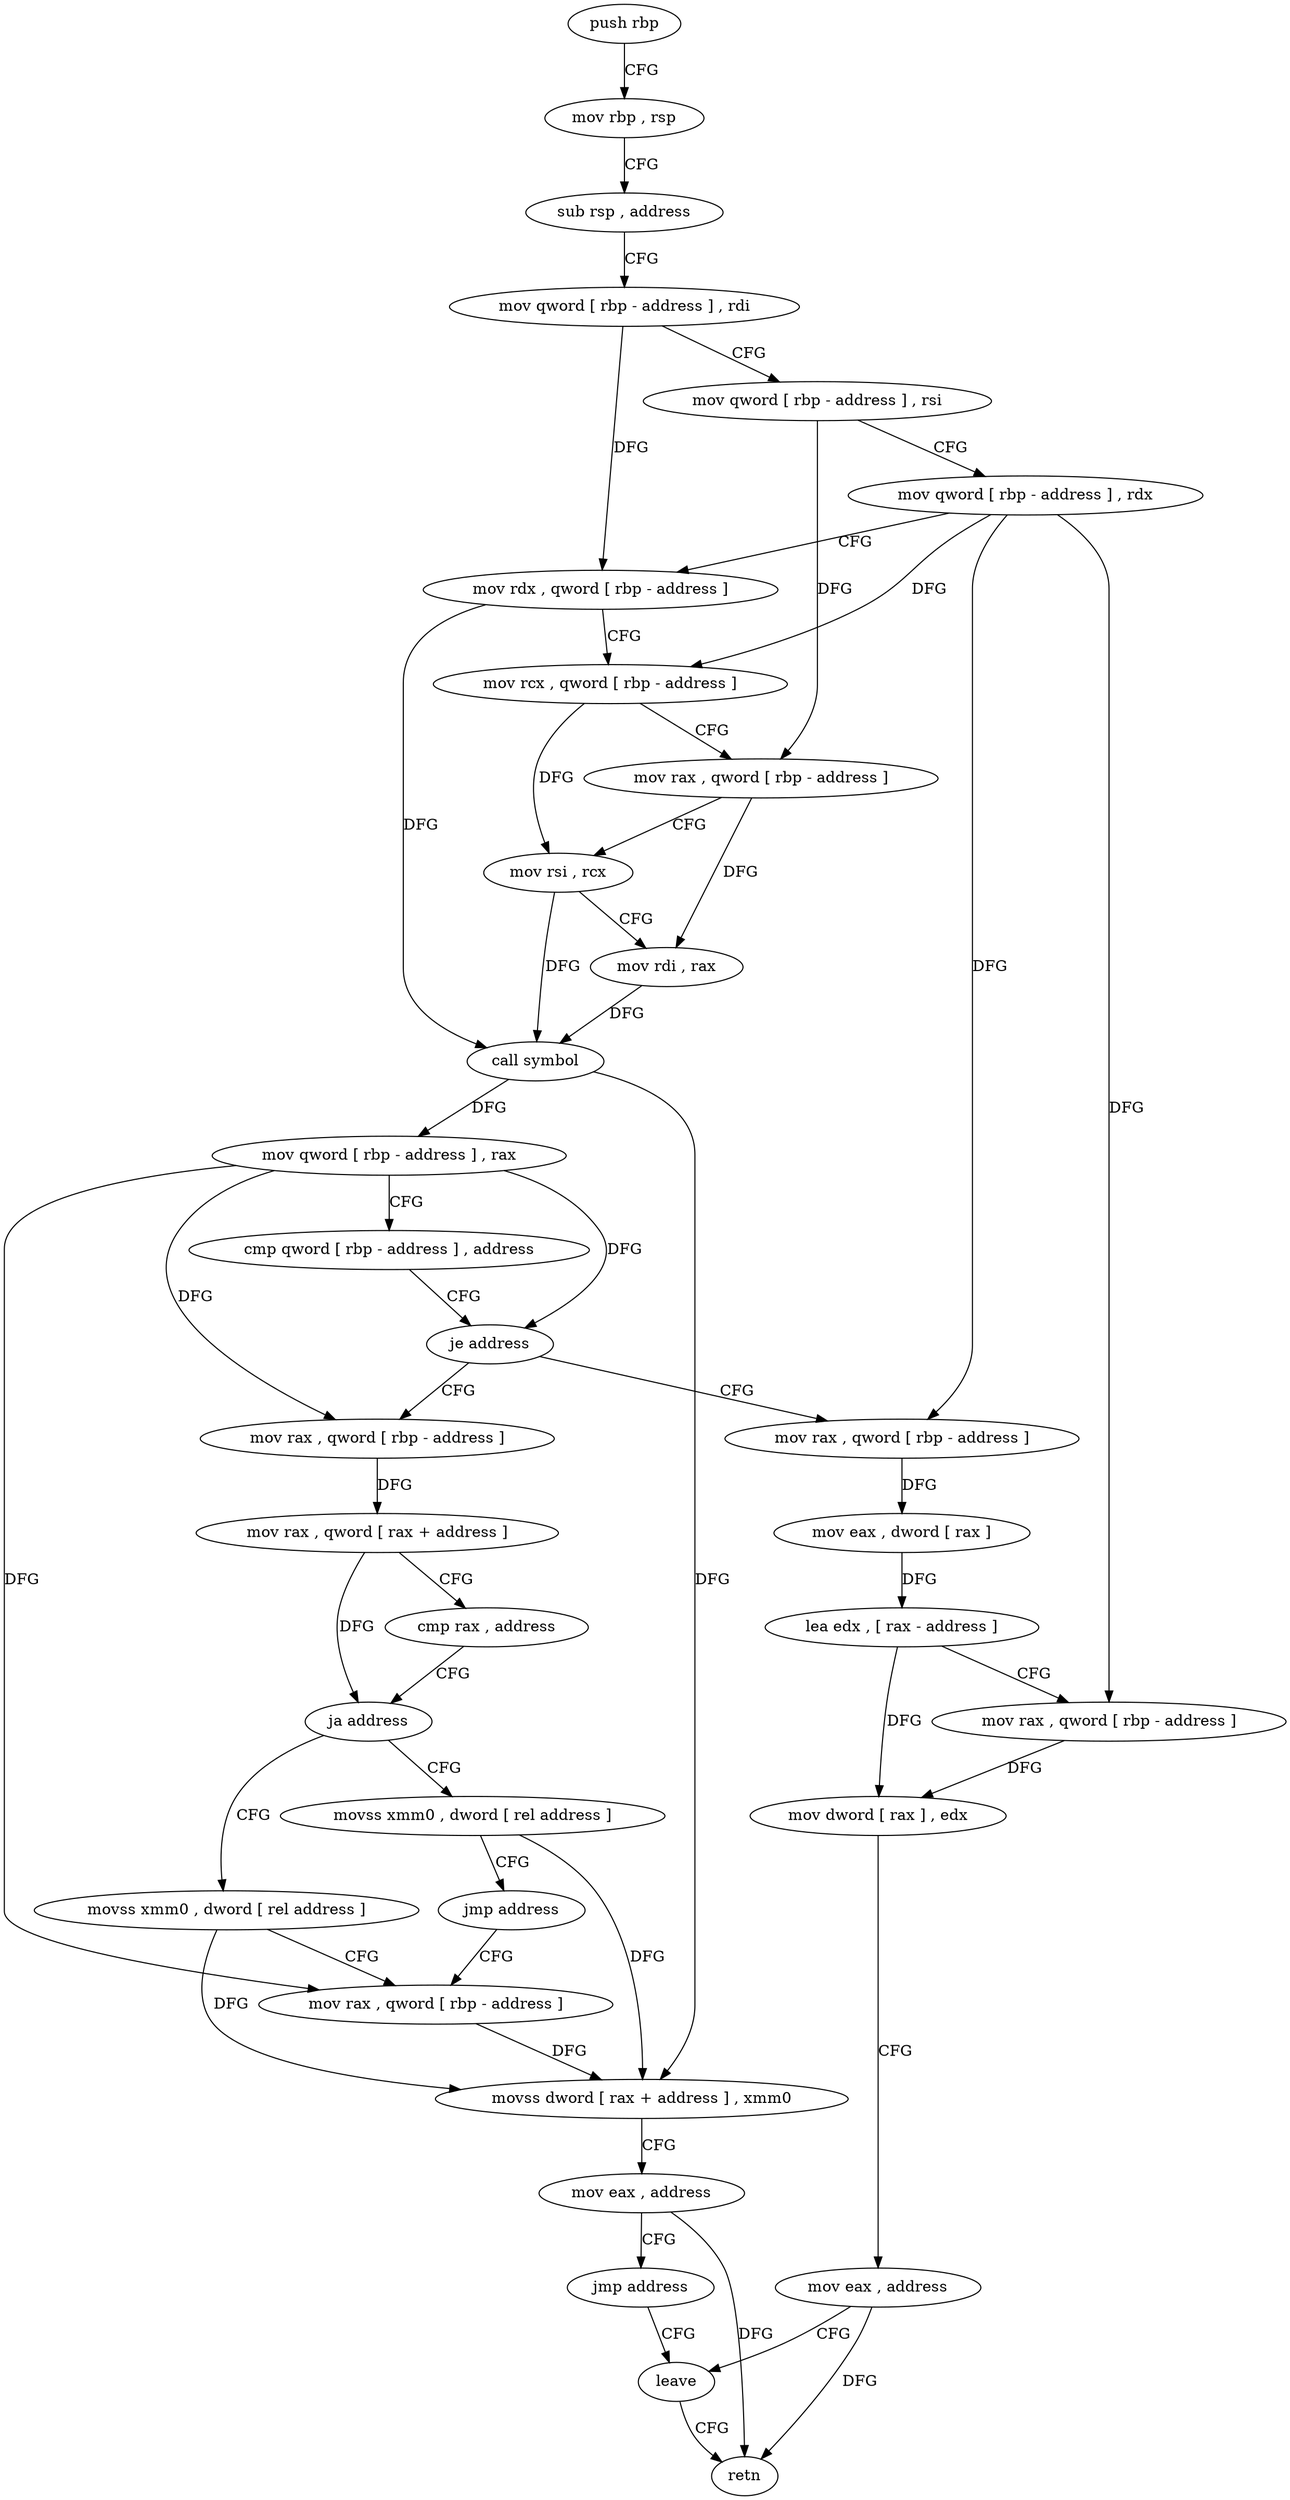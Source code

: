 digraph "func" {
"4259677" [label = "push rbp" ]
"4259678" [label = "mov rbp , rsp" ]
"4259681" [label = "sub rsp , address" ]
"4259685" [label = "mov qword [ rbp - address ] , rdi" ]
"4259689" [label = "mov qword [ rbp - address ] , rsi" ]
"4259693" [label = "mov qword [ rbp - address ] , rdx" ]
"4259697" [label = "mov rdx , qword [ rbp - address ]" ]
"4259701" [label = "mov rcx , qword [ rbp - address ]" ]
"4259705" [label = "mov rax , qword [ rbp - address ]" ]
"4259709" [label = "mov rsi , rcx" ]
"4259712" [label = "mov rdi , rax" ]
"4259715" [label = "call symbol" ]
"4259720" [label = "mov qword [ rbp - address ] , rax" ]
"4259724" [label = "cmp qword [ rbp - address ] , address" ]
"4259729" [label = "je address" ]
"4259779" [label = "mov rax , qword [ rbp - address ]" ]
"4259731" [label = "mov rax , qword [ rbp - address ]" ]
"4259783" [label = "mov eax , dword [ rax ]" ]
"4259785" [label = "lea edx , [ rax - address ]" ]
"4259788" [label = "mov rax , qword [ rbp - address ]" ]
"4259792" [label = "mov dword [ rax ] , edx" ]
"4259794" [label = "mov eax , address" ]
"4259799" [label = "leave" ]
"4259735" [label = "mov rax , qword [ rax + address ]" ]
"4259739" [label = "cmp rax , address" ]
"4259743" [label = "ja address" ]
"4259755" [label = "movss xmm0 , dword [ rel address ]" ]
"4259745" [label = "movss xmm0 , dword [ rel address ]" ]
"4259763" [label = "mov rax , qword [ rbp - address ]" ]
"4259753" [label = "jmp address" ]
"4259800" [label = "retn" ]
"4259767" [label = "movss dword [ rax + address ] , xmm0" ]
"4259772" [label = "mov eax , address" ]
"4259777" [label = "jmp address" ]
"4259677" -> "4259678" [ label = "CFG" ]
"4259678" -> "4259681" [ label = "CFG" ]
"4259681" -> "4259685" [ label = "CFG" ]
"4259685" -> "4259689" [ label = "CFG" ]
"4259685" -> "4259697" [ label = "DFG" ]
"4259689" -> "4259693" [ label = "CFG" ]
"4259689" -> "4259705" [ label = "DFG" ]
"4259693" -> "4259697" [ label = "CFG" ]
"4259693" -> "4259701" [ label = "DFG" ]
"4259693" -> "4259779" [ label = "DFG" ]
"4259693" -> "4259788" [ label = "DFG" ]
"4259697" -> "4259701" [ label = "CFG" ]
"4259697" -> "4259715" [ label = "DFG" ]
"4259701" -> "4259705" [ label = "CFG" ]
"4259701" -> "4259709" [ label = "DFG" ]
"4259705" -> "4259709" [ label = "CFG" ]
"4259705" -> "4259712" [ label = "DFG" ]
"4259709" -> "4259712" [ label = "CFG" ]
"4259709" -> "4259715" [ label = "DFG" ]
"4259712" -> "4259715" [ label = "DFG" ]
"4259715" -> "4259720" [ label = "DFG" ]
"4259715" -> "4259767" [ label = "DFG" ]
"4259720" -> "4259724" [ label = "CFG" ]
"4259720" -> "4259729" [ label = "DFG" ]
"4259720" -> "4259731" [ label = "DFG" ]
"4259720" -> "4259763" [ label = "DFG" ]
"4259724" -> "4259729" [ label = "CFG" ]
"4259729" -> "4259779" [ label = "CFG" ]
"4259729" -> "4259731" [ label = "CFG" ]
"4259779" -> "4259783" [ label = "DFG" ]
"4259731" -> "4259735" [ label = "DFG" ]
"4259783" -> "4259785" [ label = "DFG" ]
"4259785" -> "4259788" [ label = "CFG" ]
"4259785" -> "4259792" [ label = "DFG" ]
"4259788" -> "4259792" [ label = "DFG" ]
"4259792" -> "4259794" [ label = "CFG" ]
"4259794" -> "4259799" [ label = "CFG" ]
"4259794" -> "4259800" [ label = "DFG" ]
"4259799" -> "4259800" [ label = "CFG" ]
"4259735" -> "4259739" [ label = "CFG" ]
"4259735" -> "4259743" [ label = "DFG" ]
"4259739" -> "4259743" [ label = "CFG" ]
"4259743" -> "4259755" [ label = "CFG" ]
"4259743" -> "4259745" [ label = "CFG" ]
"4259755" -> "4259763" [ label = "CFG" ]
"4259755" -> "4259767" [ label = "DFG" ]
"4259745" -> "4259753" [ label = "CFG" ]
"4259745" -> "4259767" [ label = "DFG" ]
"4259763" -> "4259767" [ label = "DFG" ]
"4259753" -> "4259763" [ label = "CFG" ]
"4259767" -> "4259772" [ label = "CFG" ]
"4259772" -> "4259777" [ label = "CFG" ]
"4259772" -> "4259800" [ label = "DFG" ]
"4259777" -> "4259799" [ label = "CFG" ]
}
